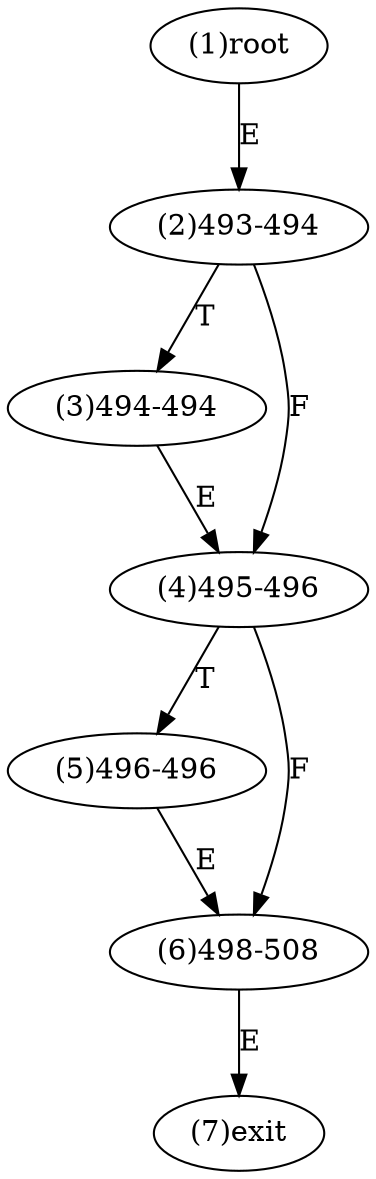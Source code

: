 digraph "" { 
1[ label="(1)root"];
2[ label="(2)493-494"];
3[ label="(3)494-494"];
4[ label="(4)495-496"];
5[ label="(5)496-496"];
6[ label="(6)498-508"];
7[ label="(7)exit"];
1->2[ label="E"];
2->4[ label="F"];
2->3[ label="T"];
3->4[ label="E"];
4->6[ label="F"];
4->5[ label="T"];
5->6[ label="E"];
6->7[ label="E"];
}